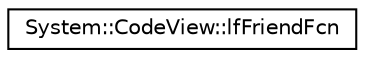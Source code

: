 digraph G
{
  edge [fontname="Helvetica",fontsize="10",labelfontname="Helvetica",labelfontsize="10"];
  node [fontname="Helvetica",fontsize="10",shape=record];
  rankdir="LR";
  Node1 [label="System::CodeView::lfFriendFcn",height=0.2,width=0.4,color="black", fillcolor="white", style="filled",URL="$struct_system_1_1_code_view_1_1lf_friend_fcn.html"];
}
